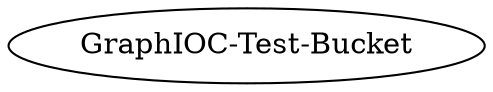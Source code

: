 strict digraph "" {
	"GraphIOC-Test-Bucket"	[data="g_id='GraphIOC-Test-Bucket' bucket_name='grphi-test-bucket-1' region='us-east-2'"];
}
